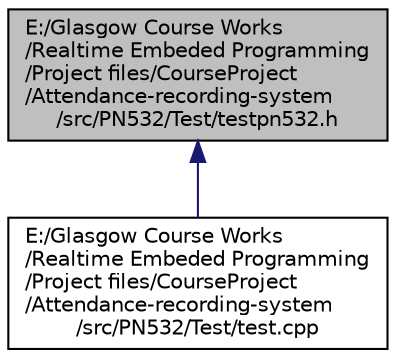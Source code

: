 digraph "E:/Glasgow Course Works/Realtime Embeded Programming/Project files/CourseProject/Attendance-recording-system/src/PN532/Test/testpn532.h"
{
  edge [fontname="Helvetica",fontsize="10",labelfontname="Helvetica",labelfontsize="10"];
  node [fontname="Helvetica",fontsize="10",shape=record];
  Node1 [label="E:/Glasgow Course Works\l/Realtime Embeded Programming\l/Project files/CourseProject\l/Attendance-recording-system\l/src/PN532/Test/testpn532.h",height=0.2,width=0.4,color="black", fillcolor="grey75", style="filled", fontcolor="black"];
  Node1 -> Node2 [dir="back",color="midnightblue",fontsize="10",style="solid",fontname="Helvetica"];
  Node2 [label="E:/Glasgow Course Works\l/Realtime Embeded Programming\l/Project files/CourseProject\l/Attendance-recording-system\l/src/PN532/Test/test.cpp",height=0.2,width=0.4,color="black", fillcolor="white", style="filled",URL="$_p_n532_2_test_2test_8cpp.html"];
}
